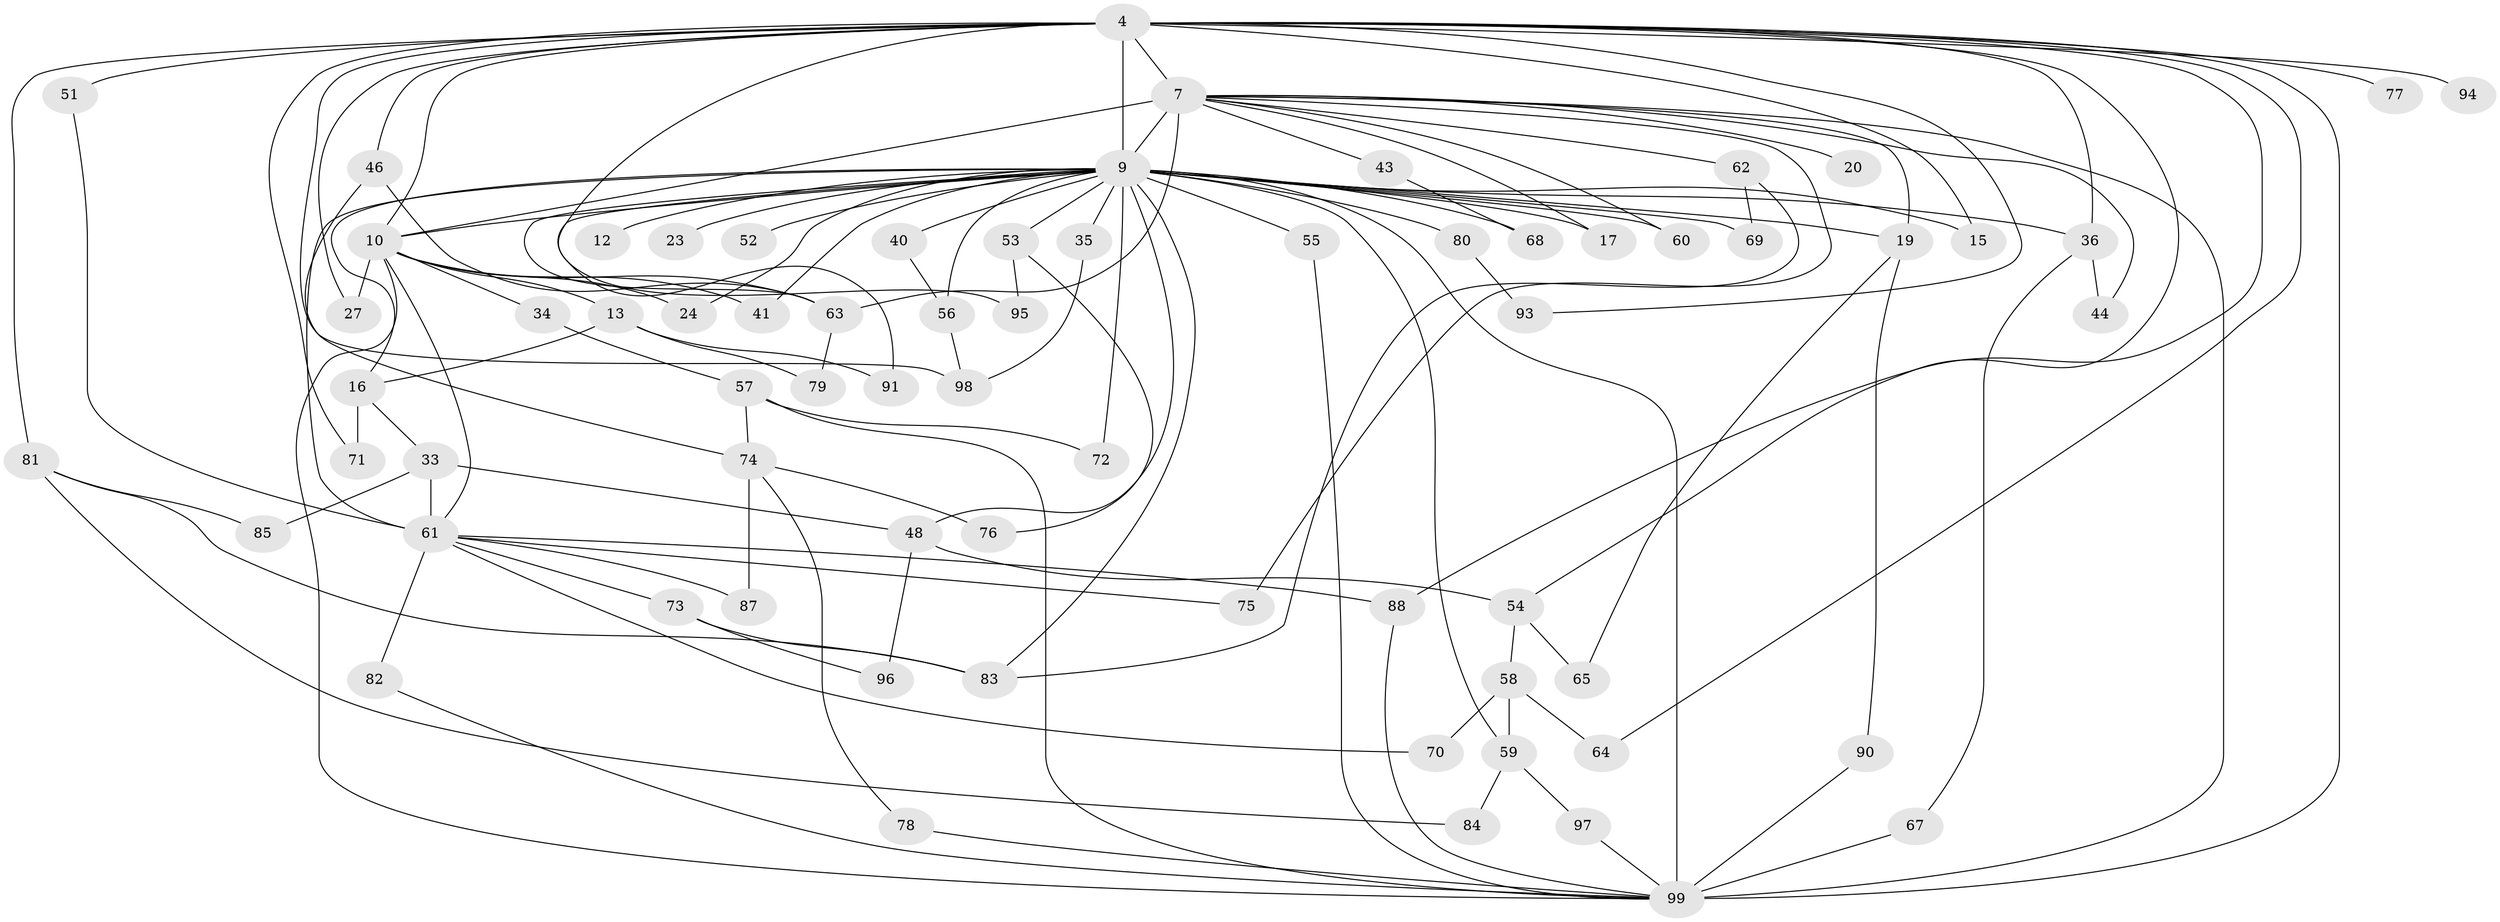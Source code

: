 // original degree distribution, {26: 0.010101010101010102, 15: 0.030303030303030304, 19: 0.020202020202020204, 21: 0.020202020202020204, 20: 0.010101010101010102, 14: 0.010101010101010102, 4: 0.15151515151515152, 2: 0.46464646464646464, 5: 0.030303030303030304, 6: 0.020202020202020204, 7: 0.020202020202020204, 8: 0.010101010101010102, 3: 0.20202020202020202}
// Generated by graph-tools (version 1.1) at 2025/46/03/04/25 21:46:28]
// undirected, 69 vertices, 126 edges
graph export_dot {
graph [start="1"]
  node [color=gray90,style=filled];
  4 [super="+3"];
  7 [super="+2"];
  9 [super="+6+8"];
  10 [super="+5"];
  12;
  13;
  15;
  16;
  17;
  19;
  20;
  23;
  24;
  27;
  33;
  34;
  35;
  36;
  40 [super="+21"];
  41;
  43;
  44;
  46;
  48;
  51;
  52;
  53;
  54;
  55 [super="+11"];
  56 [super="+29"];
  57;
  58;
  59 [super="+32"];
  60 [super="+45"];
  61 [super="+25+39"];
  62;
  63 [super="+22+38"];
  64;
  65;
  67;
  68 [super="+42"];
  69;
  70;
  71;
  72;
  73;
  74;
  75;
  76;
  77 [super="+47"];
  78;
  79;
  80;
  81;
  82;
  83 [super="+14"];
  84;
  85;
  87;
  88 [super="+30"];
  90;
  91;
  93;
  94 [super="+86"];
  95;
  96;
  97;
  98 [super="+49"];
  99 [super="+31+66+92"];
  4 -- 7 [weight=4];
  4 -- 9 [weight=8];
  4 -- 10 [weight=4];
  4 -- 36;
  4 -- 46 [weight=2];
  4 -- 51;
  4 -- 54;
  4 -- 77 [weight=3];
  4 -- 94 [weight=3];
  4 -- 95;
  4 -- 64;
  4 -- 71;
  4 -- 15;
  4 -- 81;
  4 -- 27;
  4 -- 93;
  4 -- 88;
  4 -- 98;
  4 -- 99 [weight=2];
  7 -- 9 [weight=8];
  7 -- 10 [weight=4];
  7 -- 17;
  7 -- 20 [weight=2];
  7 -- 43;
  7 -- 44;
  7 -- 75;
  7 -- 19;
  7 -- 60 [weight=2];
  7 -- 62;
  7 -- 63;
  7 -- 99;
  9 -- 10 [weight=8];
  9 -- 12 [weight=2];
  9 -- 23 [weight=2];
  9 -- 24;
  9 -- 35 [weight=2];
  9 -- 52 [weight=2];
  9 -- 83 [weight=3];
  9 -- 15;
  9 -- 80;
  9 -- 40 [weight=3];
  9 -- 41;
  9 -- 53 [weight=2];
  9 -- 61 [weight=4];
  9 -- 60;
  9 -- 68 [weight=3];
  9 -- 69;
  9 -- 72;
  9 -- 16;
  9 -- 17;
  9 -- 19;
  9 -- 91;
  9 -- 36;
  9 -- 48;
  9 -- 55 [weight=3];
  9 -- 56 [weight=2];
  9 -- 59 [weight=2];
  9 -- 63;
  9 -- 99 [weight=4];
  10 -- 13 [weight=2];
  10 -- 27;
  10 -- 34 [weight=2];
  10 -- 41;
  10 -- 24;
  10 -- 61 [weight=2];
  10 -- 63;
  10 -- 99;
  13 -- 16;
  13 -- 79;
  13 -- 91;
  16 -- 33;
  16 -- 71;
  19 -- 65;
  19 -- 90;
  33 -- 48;
  33 -- 85;
  33 -- 61;
  34 -- 57;
  35 -- 98;
  36 -- 44;
  36 -- 67;
  40 -- 56;
  43 -- 68;
  46 -- 63;
  46 -- 74;
  48 -- 54;
  48 -- 96;
  51 -- 61;
  53 -- 76;
  53 -- 95;
  54 -- 58;
  54 -- 65;
  55 -- 99;
  56 -- 98;
  57 -- 72;
  57 -- 74;
  57 -- 99;
  58 -- 64;
  58 -- 70;
  58 -- 59;
  59 -- 84;
  59 -- 97;
  61 -- 73;
  61 -- 70;
  61 -- 75;
  61 -- 82;
  61 -- 87;
  61 -- 88;
  62 -- 69;
  62 -- 83;
  63 -- 79;
  67 -- 99;
  73 -- 96;
  73 -- 83;
  74 -- 76;
  74 -- 78;
  74 -- 87;
  78 -- 99;
  80 -- 93;
  81 -- 84;
  81 -- 85;
  81 -- 83;
  82 -- 99;
  88 -- 99;
  90 -- 99;
  97 -- 99;
}
